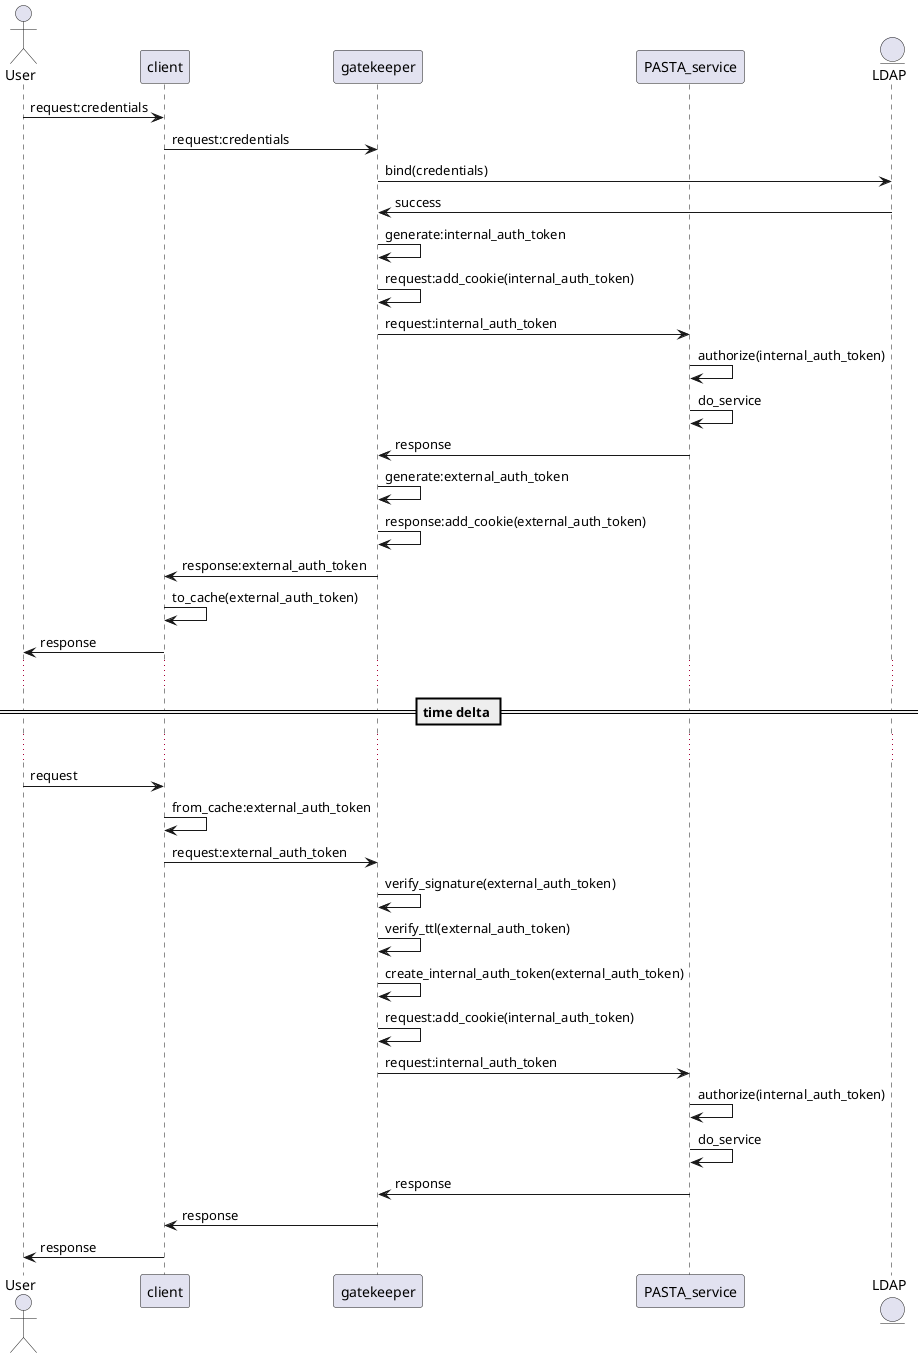 @startuml
actor User
participant client
participant gatekeeper
participant PASTA_service
entity LDAP

User->client: request:credentials
client->gatekeeper: request:credentials
gatekeeper->LDAP: bind(credentials)
LDAP->gatekeeper: success
gatekeeper->gatekeeper: generate:internal_auth_token
gatekeeper->gatekeeper: request:add_cookie(internal_auth_token)
gatekeeper->PASTA_service: request:internal_auth_token
PASTA_service->PASTA_service: authorize(internal_auth_token)
PASTA_service->PASTA_service: do_service
PASTA_service->gatekeeper: response
gatekeeper->gatekeeper: generate:external_auth_token
gatekeeper->gatekeeper: response:add_cookie(external_auth_token)
gatekeeper->client: response:external_auth_token
client->client: to_cache(external_auth_token)
client->User: response
...
== time delta ==
...
User->client: request
client->client: from_cache:external_auth_token
client->gatekeeper: request:external_auth_token
gatekeeper->gatekeeper: verify_signature(external_auth_token)
gatekeeper->gatekeeper: verify_ttl(external_auth_token)
gatekeeper->gatekeeper: create_internal_auth_token(external_auth_token)
gatekeeper->gatekeeper: request:add_cookie(internal_auth_token)
gatekeeper->PASTA_service: request:internal_auth_token
PASTA_service->PASTA_service: authorize(internal_auth_token)
PASTA_service->PASTA_service: do_service
PASTA_service->gatekeeper: response
gatekeeper->client: response
client->User: response
@enduml